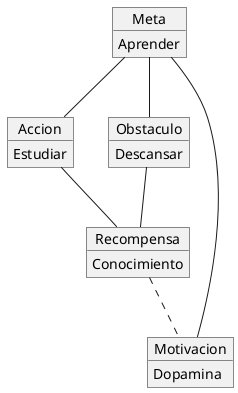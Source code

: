 @startuml
object Meta
Meta : Aprender

object Motivacion
Motivacion : Dopamina

object Accion
Accion : Estudiar

object Obstaculo
Obstaculo : Descansar

object Recompensa
Recompensa : Conocimiento

Motivacion -- Meta
Meta -- Accion
Accion -- Recompensa
Recompensa .. Motivacion
Meta -- Obstaculo
Obstaculo -- Recompensa
@enduml
